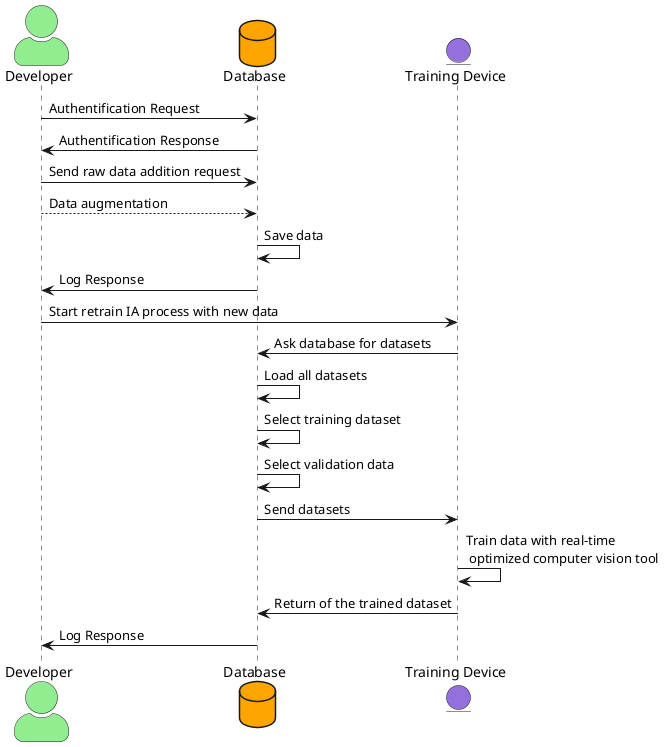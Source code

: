 @startuml
skinparam actorStyle awesome
actor Developer as Dev #LightGreen
database Database as DB #FFA500 
entity "Training Device" as IA #9370DB
Dev -> DB: Authentification Request
DB -> Dev: Authentification Response
Dev -> DB: Send raw data addition request
Dev --> DB: Data augmentation
DB -> DB: Save data
DB -> Dev: Log Response
Dev -> IA: Start retrain IA process with new data
IA -> DB: Ask database for datasets 
DB -> DB: Load all datasets
DB -> DB: Select training dataset
DB -> DB: Select validation data
DB -> IA: Send datasets
IA -> IA: Train data with real-time\n optimized computer vision tool
IA -> DB: Return of the trained dataset
DB -> Dev: Log Response
@enduml